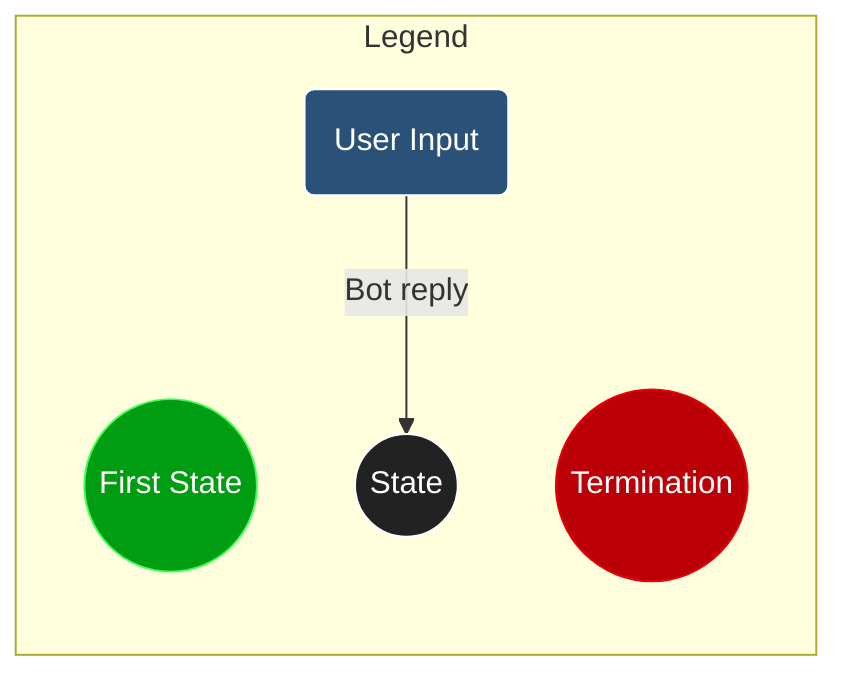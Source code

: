 flowchart TB
  subgraph Legend
    direction TB
      firstStateLegend(("First State")):::firstState
      terminationLegend(("Termination")):::termination
      userInput(User Input):::userInput --> |"Bot reply"| state((State)):::state
  end
  classDef userInput  fill:#2a5279, color:#ffffff, stroke:#ffffff
  classDef state fill:#222222, color:#ffffff, stroke:#ffffff
  classDef firstState fill:#009c11, stroke:#42FF57, color:#ffffff
  classDef termination fill:#bb0007, stroke:#E60109, color:#ffffff